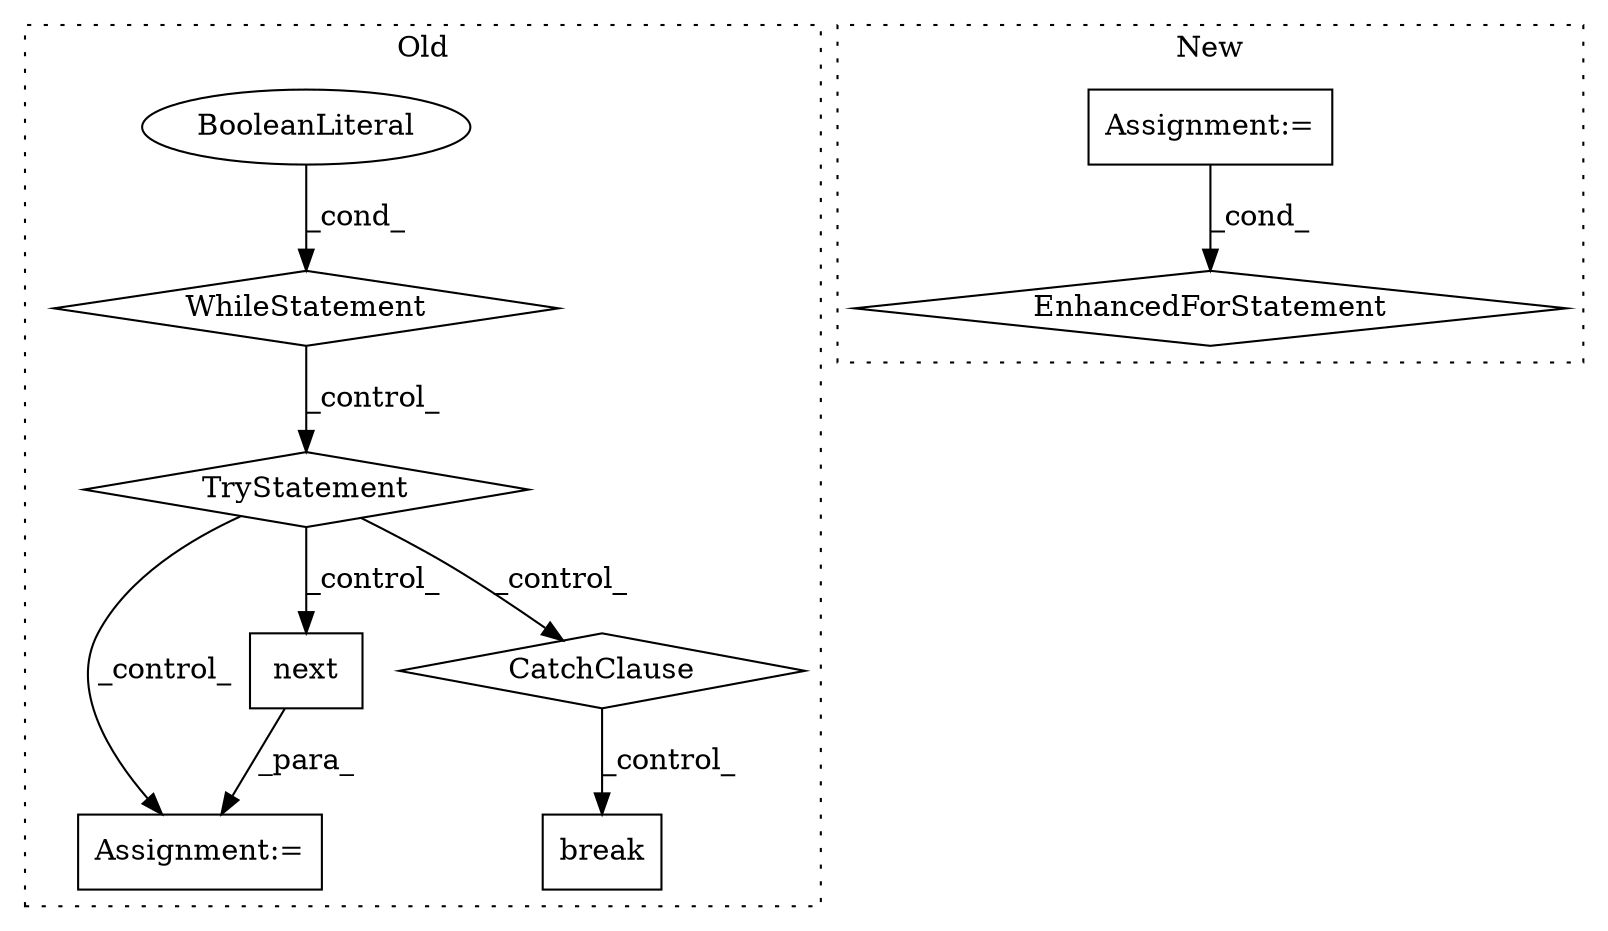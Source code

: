 digraph G {
subgraph cluster0 {
1 [label="break" a="10" s="578" l="6" shape="box"];
4 [label="BooleanLiteral" a="9" s="427" l="4" shape="ellipse"];
5 [label="WhileStatement" a="61" s="420,431" l="7,2" shape="diamond"];
6 [label="Assignment:=" a="7" s="501" l="1" shape="box"];
7 [label="next" a="32" s="502,516" l="5,1" shape="box"];
8 [label="CatchClause" a="12" s="528,566" l="13,2" shape="diamond"];
9 [label="TryStatement" a="54" s="441" l="4" shape="diamond"];
label = "Old";
style="dotted";
}
subgraph cluster1 {
2 [label="EnhancedForStatement" a="70" s="448,571" l="72,2" shape="diamond"];
3 [label="Assignment:=" a="7" s="207" l="3" shape="box"];
label = "New";
style="dotted";
}
3 -> 2 [label="_cond_"];
4 -> 5 [label="_cond_"];
5 -> 9 [label="_control_"];
7 -> 6 [label="_para_"];
8 -> 1 [label="_control_"];
9 -> 7 [label="_control_"];
9 -> 6 [label="_control_"];
9 -> 8 [label="_control_"];
}